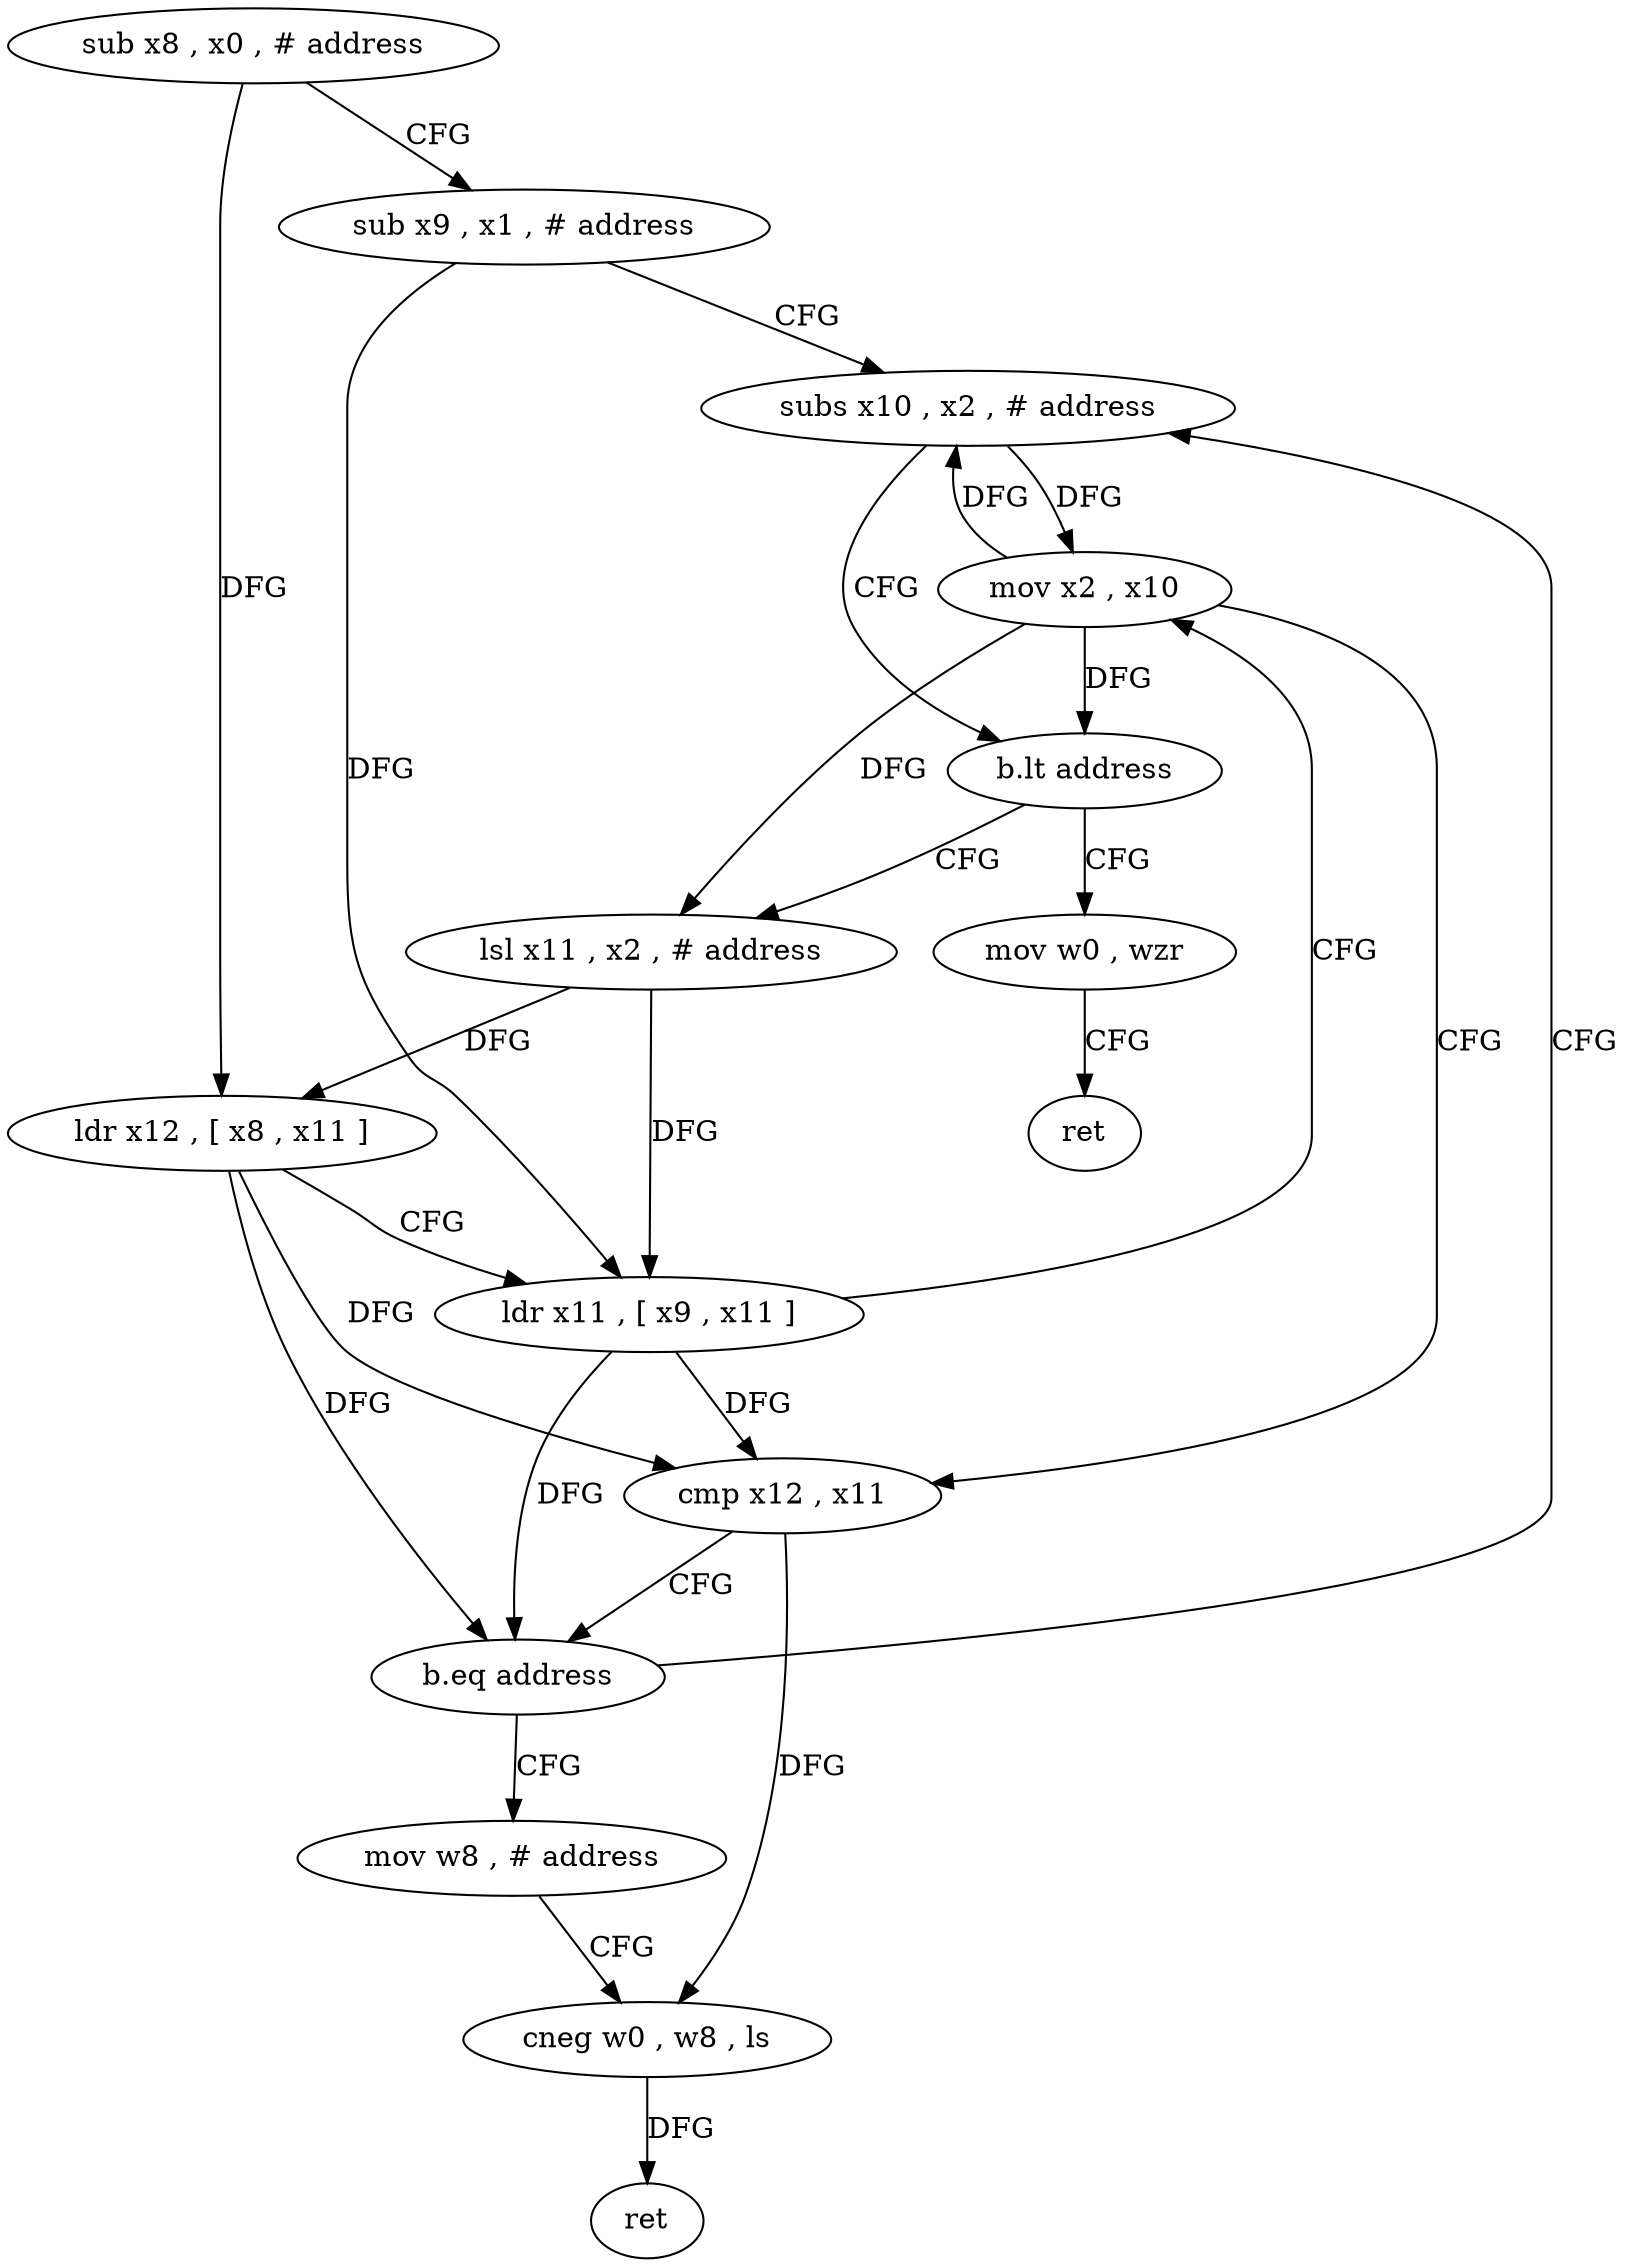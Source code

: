 digraph "func" {
"4217088" [label = "sub x8 , x0 , # address" ]
"4217092" [label = "sub x9 , x1 , # address" ]
"4217096" [label = "subs x10 , x2 , # address" ]
"4217140" [label = "mov w0 , wzr" ]
"4217144" [label = "ret" ]
"4217104" [label = "lsl x11 , x2 , # address" ]
"4217108" [label = "ldr x12 , [ x8 , x11 ]" ]
"4217112" [label = "ldr x11 , [ x9 , x11 ]" ]
"4217116" [label = "mov x2 , x10" ]
"4217120" [label = "cmp x12 , x11" ]
"4217124" [label = "b.eq address" ]
"4217128" [label = "mov w8 , # address" ]
"4217100" [label = "b.lt address" ]
"4217132" [label = "cneg w0 , w8 , ls" ]
"4217136" [label = "ret" ]
"4217088" -> "4217092" [ label = "CFG" ]
"4217088" -> "4217108" [ label = "DFG" ]
"4217092" -> "4217096" [ label = "CFG" ]
"4217092" -> "4217112" [ label = "DFG" ]
"4217096" -> "4217100" [ label = "CFG" ]
"4217096" -> "4217116" [ label = "DFG" ]
"4217140" -> "4217144" [ label = "CFG" ]
"4217104" -> "4217108" [ label = "DFG" ]
"4217104" -> "4217112" [ label = "DFG" ]
"4217108" -> "4217112" [ label = "CFG" ]
"4217108" -> "4217120" [ label = "DFG" ]
"4217108" -> "4217124" [ label = "DFG" ]
"4217112" -> "4217116" [ label = "CFG" ]
"4217112" -> "4217120" [ label = "DFG" ]
"4217112" -> "4217124" [ label = "DFG" ]
"4217116" -> "4217120" [ label = "CFG" ]
"4217116" -> "4217096" [ label = "DFG" ]
"4217116" -> "4217100" [ label = "DFG" ]
"4217116" -> "4217104" [ label = "DFG" ]
"4217120" -> "4217124" [ label = "CFG" ]
"4217120" -> "4217132" [ label = "DFG" ]
"4217124" -> "4217096" [ label = "CFG" ]
"4217124" -> "4217128" [ label = "CFG" ]
"4217128" -> "4217132" [ label = "CFG" ]
"4217100" -> "4217140" [ label = "CFG" ]
"4217100" -> "4217104" [ label = "CFG" ]
"4217132" -> "4217136" [ label = "DFG" ]
}
